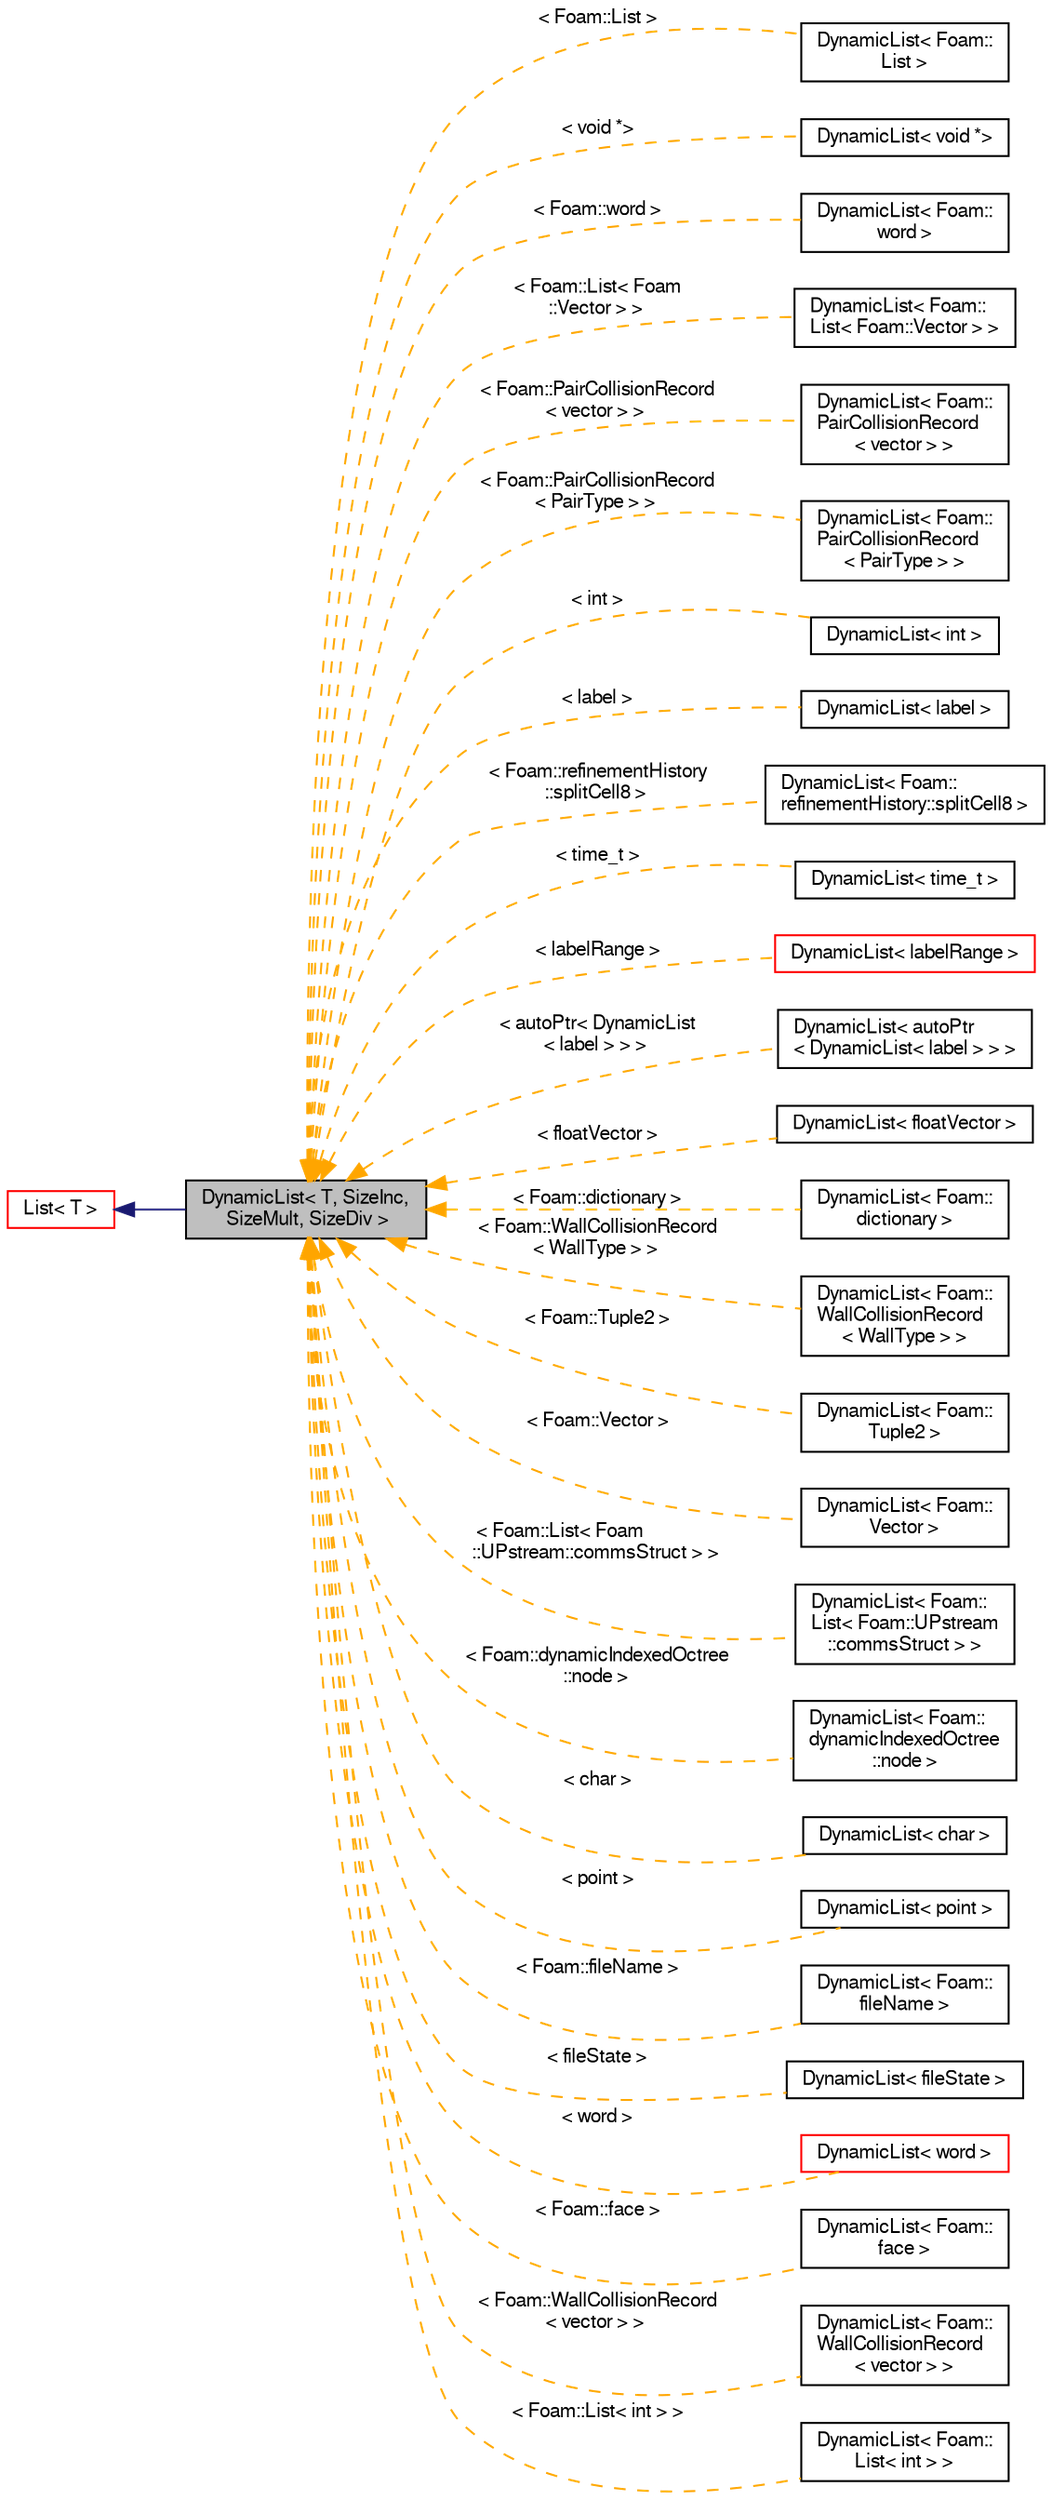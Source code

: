 digraph "DynamicList&lt; T, SizeInc, SizeMult, SizeDiv &gt;"
{
  bgcolor="transparent";
  edge [fontname="FreeSans",fontsize="10",labelfontname="FreeSans",labelfontsize="10"];
  node [fontname="FreeSans",fontsize="10",shape=record];
  rankdir="LR";
  Node0 [label="DynamicList\< T, SizeInc,\l SizeMult, SizeDiv \>",height=0.2,width=0.4,color="black", fillcolor="grey75", style="filled", fontcolor="black"];
  Node1 -> Node0 [dir="back",color="midnightblue",fontsize="10",style="solid",fontname="FreeSans"];
  Node1 [label="List\< T \>",height=0.2,width=0.4,color="red",URL="$a25694.html",tooltip="A 1D array of objects of type <T>, where the size of the vector is known and used for subscript bound..."];
  Node0 -> Node3 [dir="back",color="orange",fontsize="10",style="dashed",label=" \< Foam::List \>" ,fontname="FreeSans"];
  Node3 [label="DynamicList\< Foam::\lList \>",height=0.2,width=0.4,color="black",URL="$a25890.html"];
  Node0 -> Node4 [dir="back",color="orange",fontsize="10",style="dashed",label=" \< void *\>" ,fontname="FreeSans"];
  Node4 [label="DynamicList\< void *\>",height=0.2,width=0.4,color="black",URL="$a25890.html"];
  Node0 -> Node5 [dir="back",color="orange",fontsize="10",style="dashed",label=" \< Foam::word \>" ,fontname="FreeSans"];
  Node5 [label="DynamicList\< Foam::\lword \>",height=0.2,width=0.4,color="black",URL="$a25890.html"];
  Node0 -> Node6 [dir="back",color="orange",fontsize="10",style="dashed",label=" \< Foam::List\< Foam\l::Vector \> \>" ,fontname="FreeSans"];
  Node6 [label="DynamicList\< Foam::\lList\< Foam::Vector \> \>",height=0.2,width=0.4,color="black",URL="$a25890.html"];
  Node0 -> Node7 [dir="back",color="orange",fontsize="10",style="dashed",label=" \< Foam::PairCollisionRecord\l\< vector \> \>" ,fontname="FreeSans"];
  Node7 [label="DynamicList\< Foam::\lPairCollisionRecord\l\< vector \> \>",height=0.2,width=0.4,color="black",URL="$a25890.html"];
  Node0 -> Node8 [dir="back",color="orange",fontsize="10",style="dashed",label=" \< Foam::PairCollisionRecord\l\< PairType \> \>" ,fontname="FreeSans"];
  Node8 [label="DynamicList\< Foam::\lPairCollisionRecord\l\< PairType \> \>",height=0.2,width=0.4,color="black",URL="$a25890.html"];
  Node0 -> Node9 [dir="back",color="orange",fontsize="10",style="dashed",label=" \< int \>" ,fontname="FreeSans"];
  Node9 [label="DynamicList\< int \>",height=0.2,width=0.4,color="black",URL="$a25890.html"];
  Node0 -> Node10 [dir="back",color="orange",fontsize="10",style="dashed",label=" \< label \>" ,fontname="FreeSans"];
  Node10 [label="DynamicList\< label \>",height=0.2,width=0.4,color="black",URL="$a25890.html"];
  Node0 -> Node11 [dir="back",color="orange",fontsize="10",style="dashed",label=" \< Foam::refinementHistory\l::splitCell8 \>" ,fontname="FreeSans"];
  Node11 [label="DynamicList\< Foam::\lrefinementHistory::splitCell8 \>",height=0.2,width=0.4,color="black",URL="$a25890.html"];
  Node0 -> Node12 [dir="back",color="orange",fontsize="10",style="dashed",label=" \< time_t \>" ,fontname="FreeSans"];
  Node12 [label="DynamicList\< time_t \>",height=0.2,width=0.4,color="black",URL="$a25890.html"];
  Node0 -> Node13 [dir="back",color="orange",fontsize="10",style="dashed",label=" \< labelRange \>" ,fontname="FreeSans"];
  Node13 [label="DynamicList\< labelRange \>",height=0.2,width=0.4,color="red",URL="$a25890.html"];
  Node0 -> Node15 [dir="back",color="orange",fontsize="10",style="dashed",label=" \< autoPtr\< DynamicList\l\< label \> \> \>" ,fontname="FreeSans"];
  Node15 [label="DynamicList\< autoPtr\l\< DynamicList\< label \> \> \>",height=0.2,width=0.4,color="black",URL="$a25890.html"];
  Node0 -> Node16 [dir="back",color="orange",fontsize="10",style="dashed",label=" \< floatVector \>" ,fontname="FreeSans"];
  Node16 [label="DynamicList\< floatVector \>",height=0.2,width=0.4,color="black",URL="$a25890.html"];
  Node0 -> Node17 [dir="back",color="orange",fontsize="10",style="dashed",label=" \< Foam::dictionary \>" ,fontname="FreeSans"];
  Node17 [label="DynamicList\< Foam::\ldictionary \>",height=0.2,width=0.4,color="black",URL="$a25890.html"];
  Node0 -> Node18 [dir="back",color="orange",fontsize="10",style="dashed",label=" \< Foam::WallCollisionRecord\l\< WallType \> \>" ,fontname="FreeSans"];
  Node18 [label="DynamicList\< Foam::\lWallCollisionRecord\l\< WallType \> \>",height=0.2,width=0.4,color="black",URL="$a25890.html"];
  Node0 -> Node19 [dir="back",color="orange",fontsize="10",style="dashed",label=" \< Foam::Tuple2 \>" ,fontname="FreeSans"];
  Node19 [label="DynamicList\< Foam::\lTuple2 \>",height=0.2,width=0.4,color="black",URL="$a25890.html"];
  Node0 -> Node20 [dir="back",color="orange",fontsize="10",style="dashed",label=" \< Foam::Vector \>" ,fontname="FreeSans"];
  Node20 [label="DynamicList\< Foam::\lVector \>",height=0.2,width=0.4,color="black",URL="$a25890.html"];
  Node0 -> Node21 [dir="back",color="orange",fontsize="10",style="dashed",label=" \< Foam::List\< Foam\l::UPstream::commsStruct \> \>" ,fontname="FreeSans"];
  Node21 [label="DynamicList\< Foam::\lList\< Foam::UPstream\l::commsStruct \> \>",height=0.2,width=0.4,color="black",URL="$a25890.html"];
  Node0 -> Node22 [dir="back",color="orange",fontsize="10",style="dashed",label=" \< Foam::dynamicIndexedOctree\l::node \>" ,fontname="FreeSans"];
  Node22 [label="DynamicList\< Foam::\ldynamicIndexedOctree\l::node \>",height=0.2,width=0.4,color="black",URL="$a25890.html"];
  Node0 -> Node23 [dir="back",color="orange",fontsize="10",style="dashed",label=" \< char \>" ,fontname="FreeSans"];
  Node23 [label="DynamicList\< char \>",height=0.2,width=0.4,color="black",URL="$a25890.html"];
  Node0 -> Node24 [dir="back",color="orange",fontsize="10",style="dashed",label=" \< point \>" ,fontname="FreeSans"];
  Node24 [label="DynamicList\< point \>",height=0.2,width=0.4,color="black",URL="$a25890.html"];
  Node0 -> Node25 [dir="back",color="orange",fontsize="10",style="dashed",label=" \< Foam::fileName \>" ,fontname="FreeSans"];
  Node25 [label="DynamicList\< Foam::\lfileName \>",height=0.2,width=0.4,color="black",URL="$a25890.html"];
  Node0 -> Node26 [dir="back",color="orange",fontsize="10",style="dashed",label=" \< fileState \>" ,fontname="FreeSans"];
  Node26 [label="DynamicList\< fileState \>",height=0.2,width=0.4,color="black",URL="$a25890.html"];
  Node0 -> Node27 [dir="back",color="orange",fontsize="10",style="dashed",label=" \< word \>" ,fontname="FreeSans"];
  Node27 [label="DynamicList\< word \>",height=0.2,width=0.4,color="red",URL="$a25890.html"];
  Node0 -> Node39 [dir="back",color="orange",fontsize="10",style="dashed",label=" \< Foam::face \>" ,fontname="FreeSans"];
  Node39 [label="DynamicList\< Foam::\lface \>",height=0.2,width=0.4,color="black",URL="$a25890.html"];
  Node0 -> Node40 [dir="back",color="orange",fontsize="10",style="dashed",label=" \< Foam::WallCollisionRecord\l\< vector \> \>" ,fontname="FreeSans"];
  Node40 [label="DynamicList\< Foam::\lWallCollisionRecord\l\< vector \> \>",height=0.2,width=0.4,color="black",URL="$a25890.html"];
  Node0 -> Node41 [dir="back",color="orange",fontsize="10",style="dashed",label=" \< Foam::List\< int \> \>" ,fontname="FreeSans"];
  Node41 [label="DynamicList\< Foam::\lList\< int \> \>",height=0.2,width=0.4,color="black",URL="$a25890.html"];
}
